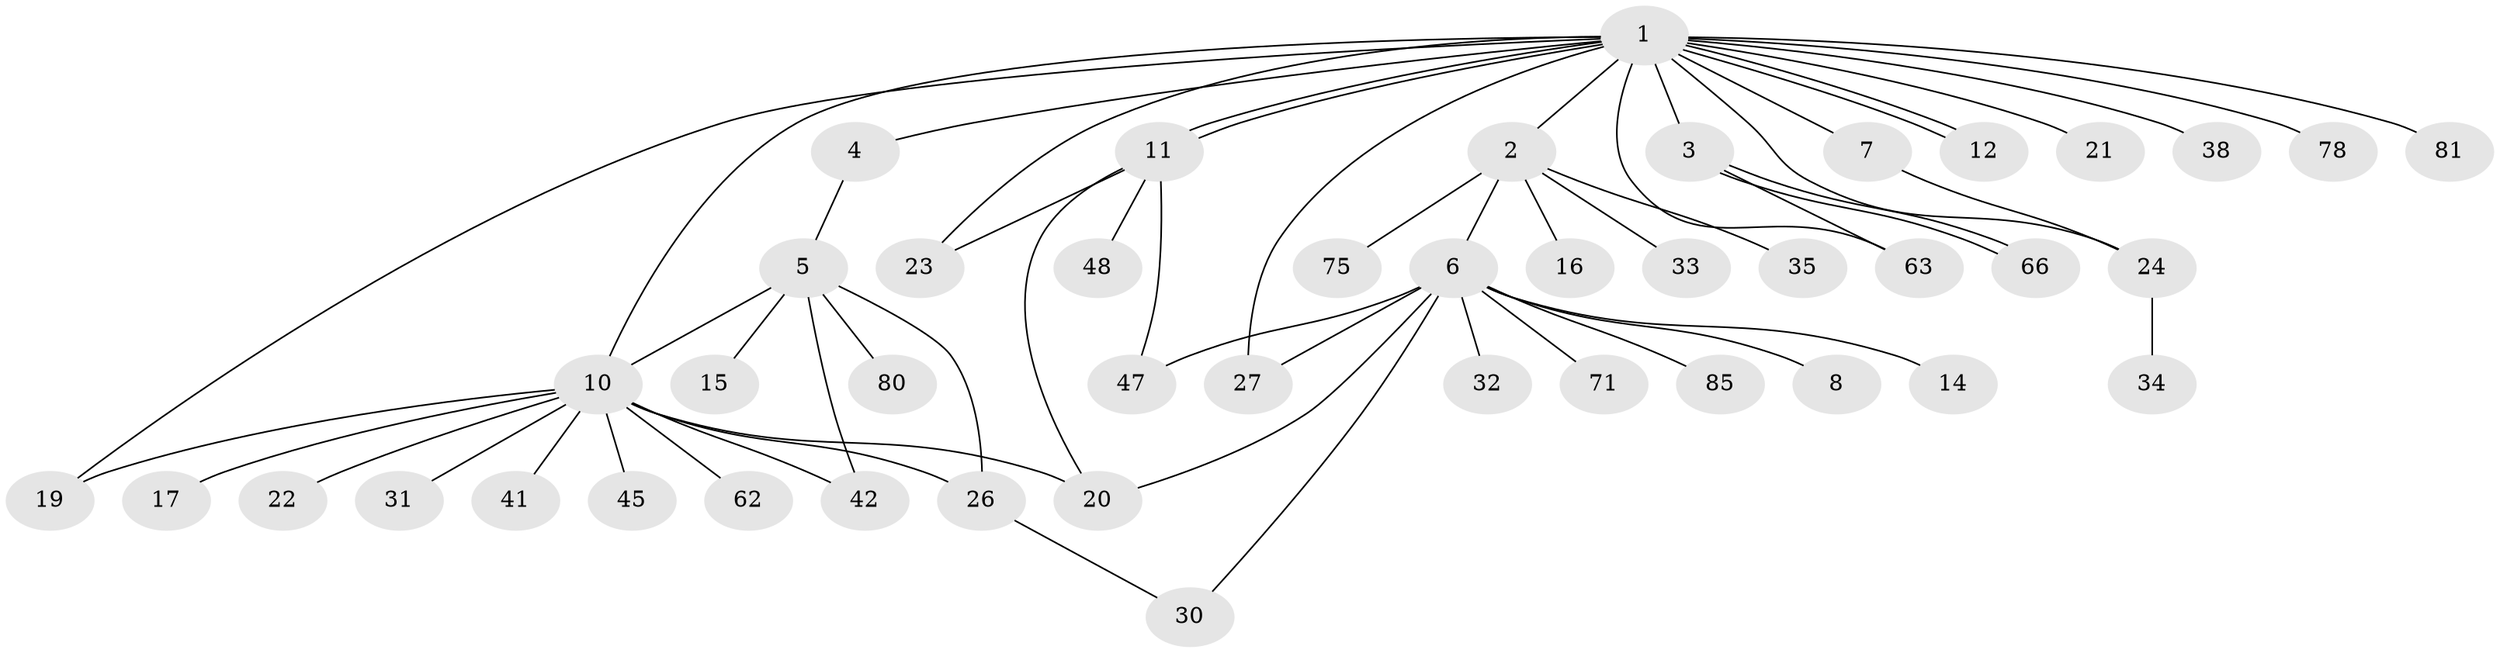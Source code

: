 // original degree distribution, {18: 0.011363636363636364, 6: 0.011363636363636364, 4: 0.14772727272727273, 2: 0.26136363636363635, 9: 0.011363636363636364, 1: 0.4772727272727273, 12: 0.011363636363636364, 8: 0.011363636363636364, 3: 0.056818181818181816}
// Generated by graph-tools (version 1.1) at 2025/14/03/09/25 04:14:47]
// undirected, 44 vertices, 58 edges
graph export_dot {
graph [start="1"]
  node [color=gray90,style=filled];
  1;
  2;
  3;
  4;
  5 [super="+57+37+13"];
  6 [super="+29+9+82"];
  7;
  8;
  10 [super="+18+54"];
  11 [super="+28+83+64"];
  12;
  14 [super="+51+70+84"];
  15 [super="+59"];
  16 [super="+43"];
  17;
  19 [super="+40+50+44"];
  20 [super="+72"];
  21;
  22;
  23 [super="+86+52"];
  24 [super="+25"];
  26 [super="+49+46"];
  27 [super="+69"];
  30 [super="+39+87"];
  31;
  32;
  33;
  34 [super="+56"];
  35;
  38;
  41;
  42;
  45;
  47 [super="+53"];
  48;
  62;
  63;
  66 [super="+79"];
  71;
  75;
  78;
  80;
  81;
  85;
  1 -- 2;
  1 -- 3;
  1 -- 4;
  1 -- 7;
  1 -- 10;
  1 -- 11;
  1 -- 11;
  1 -- 12;
  1 -- 12;
  1 -- 19;
  1 -- 21;
  1 -- 23;
  1 -- 24;
  1 -- 27;
  1 -- 38;
  1 -- 63;
  1 -- 78;
  1 -- 81;
  2 -- 6;
  2 -- 16;
  2 -- 33;
  2 -- 35;
  2 -- 75;
  3 -- 63;
  3 -- 66;
  3 -- 66;
  4 -- 5;
  5 -- 80;
  5 -- 42;
  5 -- 10;
  5 -- 26;
  5 -- 15;
  6 -- 8;
  6 -- 14;
  6 -- 20;
  6 -- 30;
  6 -- 32;
  6 -- 85;
  6 -- 71;
  6 -- 47;
  6 -- 27;
  7 -- 24;
  10 -- 17;
  10 -- 22;
  10 -- 26;
  10 -- 31;
  10 -- 42 [weight=2];
  10 -- 45;
  10 -- 62;
  10 -- 19;
  10 -- 41;
  10 -- 20;
  11 -- 47 [weight=2];
  11 -- 48;
  11 -- 20;
  11 -- 23;
  24 -- 34;
  26 -- 30;
}
